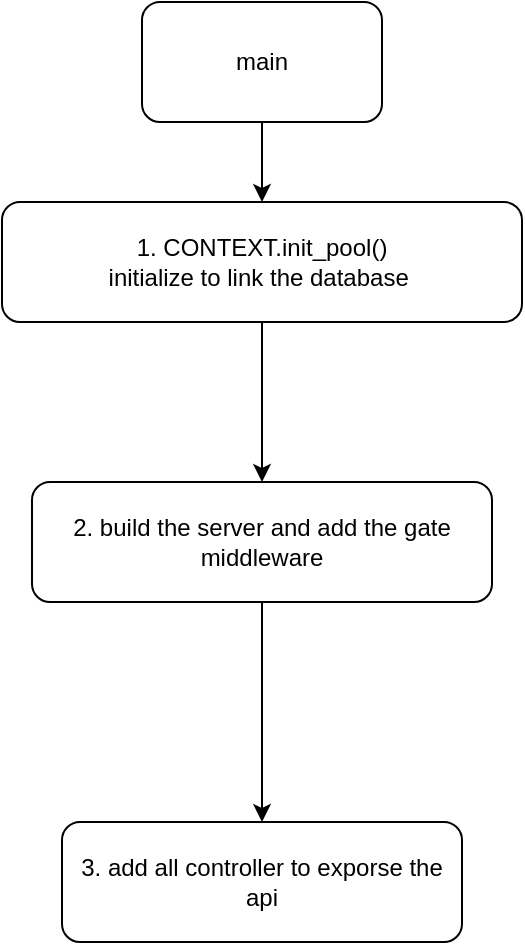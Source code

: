<mxfile version="21.6.2" type="github">
  <diagram name="Page-1" id="0783ab3e-0a74-02c8-0abd-f7b4e66b4bec">
    <mxGraphModel dx="1379" dy="775" grid="1" gridSize="10" guides="1" tooltips="1" connect="1" arrows="1" fold="1" page="1" pageScale="1" pageWidth="850" pageHeight="1100" background="none" math="0" shadow="0">
      <root>
        <mxCell id="0" />
        <mxCell id="1" parent="0" />
        <mxCell id="PVvxX1H2W1Pw4qH0qA-g-3" value="" style="edgeStyle=orthogonalEdgeStyle;rounded=0;orthogonalLoop=1;jettySize=auto;html=1;" edge="1" parent="1" source="PVvxX1H2W1Pw4qH0qA-g-1" target="PVvxX1H2W1Pw4qH0qA-g-2">
          <mxGeometry relative="1" as="geometry" />
        </mxCell>
        <mxCell id="PVvxX1H2W1Pw4qH0qA-g-1" value="main" style="rounded=1;whiteSpace=wrap;html=1;" vertex="1" parent="1">
          <mxGeometry x="260" y="110" width="120" height="60" as="geometry" />
        </mxCell>
        <mxCell id="PVvxX1H2W1Pw4qH0qA-g-5" value="" style="edgeStyle=orthogonalEdgeStyle;rounded=0;orthogonalLoop=1;jettySize=auto;html=1;" edge="1" parent="1" source="PVvxX1H2W1Pw4qH0qA-g-2" target="PVvxX1H2W1Pw4qH0qA-g-4">
          <mxGeometry relative="1" as="geometry" />
        </mxCell>
        <mxCell id="PVvxX1H2W1Pw4qH0qA-g-2" value="1. CONTEXT.init_pool()&lt;br&gt;initialize to link the database&amp;nbsp;" style="whiteSpace=wrap;html=1;rounded=1;" vertex="1" parent="1">
          <mxGeometry x="190" y="210" width="260" height="60" as="geometry" />
        </mxCell>
        <mxCell id="PVvxX1H2W1Pw4qH0qA-g-7" value="" style="edgeStyle=orthogonalEdgeStyle;rounded=0;orthogonalLoop=1;jettySize=auto;html=1;" edge="1" parent="1" source="PVvxX1H2W1Pw4qH0qA-g-4" target="PVvxX1H2W1Pw4qH0qA-g-6">
          <mxGeometry relative="1" as="geometry" />
        </mxCell>
        <mxCell id="PVvxX1H2W1Pw4qH0qA-g-4" value="2. build the server and add the gate middleware" style="whiteSpace=wrap;html=1;rounded=1;" vertex="1" parent="1">
          <mxGeometry x="205" y="350" width="230" height="60" as="geometry" />
        </mxCell>
        <mxCell id="PVvxX1H2W1Pw4qH0qA-g-6" value="3. add all controller to exporse the api" style="whiteSpace=wrap;html=1;rounded=1;" vertex="1" parent="1">
          <mxGeometry x="220" y="520" width="200" height="60" as="geometry" />
        </mxCell>
      </root>
    </mxGraphModel>
  </diagram>
</mxfile>
